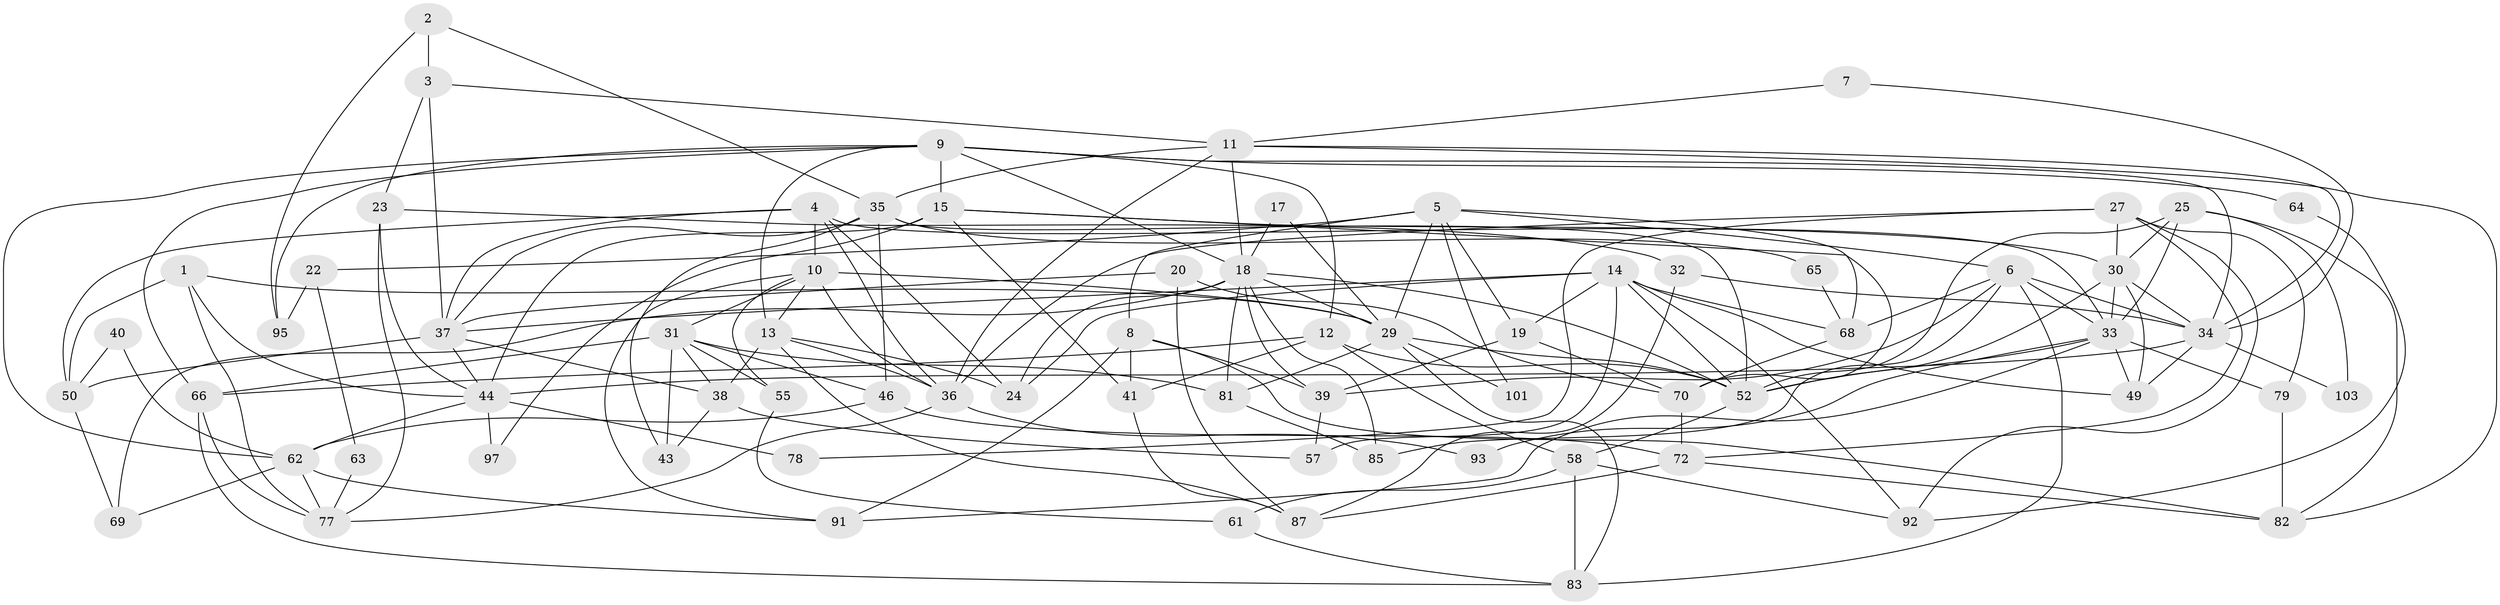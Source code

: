 // original degree distribution, {4: 0.35514018691588783, 3: 0.18691588785046728, 5: 0.205607476635514, 2: 0.14018691588785046, 6: 0.08411214953271028, 7: 0.018691588785046728, 8: 0.009345794392523364}
// Generated by graph-tools (version 1.1) at 2025/41/03/06/25 10:41:52]
// undirected, 71 vertices, 172 edges
graph export_dot {
graph [start="1"]
  node [color=gray90,style=filled];
  1;
  2;
  3;
  4 [super="+28"];
  5 [super="+98"];
  6 [super="+74"];
  7;
  8 [super="+80"];
  9 [super="+48"];
  10 [super="+21"];
  11 [super="+53"];
  12 [super="+16"];
  13 [super="+26"];
  14 [super="+67"];
  15 [super="+54"];
  17;
  18 [super="+89"];
  19 [super="+60"];
  20;
  22;
  23;
  24 [super="+47"];
  25;
  27 [super="+88"];
  29 [super="+51"];
  30 [super="+105"];
  31 [super="+56"];
  32 [super="+94"];
  33 [super="+73"];
  34 [super="+45"];
  35 [super="+107"];
  36 [super="+90"];
  37 [super="+42"];
  38;
  39 [super="+84"];
  40;
  41 [super="+76"];
  43;
  44 [super="+106"];
  46;
  49 [super="+99"];
  50 [super="+86"];
  52 [super="+59"];
  55;
  57;
  58;
  61 [super="+71"];
  62 [super="+104"];
  63;
  64;
  65;
  66;
  68 [super="+75"];
  69;
  70;
  72;
  77 [super="+96"];
  78;
  79;
  81;
  82 [super="+100"];
  83 [super="+102"];
  85;
  87;
  91;
  92;
  93;
  95;
  97;
  101;
  103;
  1 -- 50;
  1 -- 44;
  1 -- 29;
  1 -- 77;
  2 -- 3;
  2 -- 95;
  2 -- 35;
  3 -- 37;
  3 -- 23;
  3 -- 11;
  4 -- 36;
  4 -- 37;
  4 -- 24;
  4 -- 33;
  4 -- 10;
  4 -- 50;
  5 -- 29;
  5 -- 22;
  5 -- 19;
  5 -- 68;
  5 -- 6;
  5 -- 101;
  5 -- 8;
  6 -- 68;
  6 -- 33;
  6 -- 34;
  6 -- 85;
  6 -- 39;
  6 -- 83;
  7 -- 34;
  7 -- 11;
  8 -- 91;
  8 -- 41 [weight=2];
  8 -- 39;
  8 -- 82;
  9 -- 62;
  9 -- 12;
  9 -- 64;
  9 -- 95;
  9 -- 15;
  9 -- 66;
  9 -- 13;
  9 -- 18;
  9 -- 34;
  10 -- 29;
  10 -- 91;
  10 -- 13;
  10 -- 55;
  10 -- 36;
  10 -- 31;
  11 -- 82;
  11 -- 35;
  11 -- 18;
  11 -- 34;
  11 -- 36;
  12 -- 41;
  12 -- 66;
  12 -- 58;
  12 -- 52;
  13 -- 38;
  13 -- 87;
  13 -- 24;
  13 -- 36;
  14 -- 57;
  14 -- 19;
  14 -- 68;
  14 -- 37;
  14 -- 49;
  14 -- 52;
  14 -- 24;
  14 -- 92;
  15 -- 30;
  15 -- 70;
  15 -- 97;
  15 -- 41;
  15 -- 44;
  17 -- 18;
  17 -- 29;
  18 -- 29;
  18 -- 69;
  18 -- 52;
  18 -- 81;
  18 -- 85;
  18 -- 39;
  18 -- 24;
  19 -- 39;
  19 -- 70;
  20 -- 70;
  20 -- 87;
  20 -- 37;
  22 -- 95;
  22 -- 63;
  23 -- 44;
  23 -- 77;
  23 -- 32;
  25 -- 30;
  25 -- 52;
  25 -- 103;
  25 -- 33;
  25 -- 82;
  27 -- 72;
  27 -- 92;
  27 -- 78;
  27 -- 36;
  27 -- 79;
  27 -- 30;
  29 -- 52;
  29 -- 81;
  29 -- 101;
  29 -- 83;
  30 -- 52;
  30 -- 33;
  30 -- 34;
  30 -- 49;
  31 -- 46;
  31 -- 55;
  31 -- 81;
  31 -- 66;
  31 -- 38;
  31 -- 43;
  32 -- 34;
  32 -- 87;
  33 -- 49;
  33 -- 91;
  33 -- 52 [weight=2];
  33 -- 93;
  33 -- 79;
  34 -- 44;
  34 -- 103;
  34 -- 49;
  35 -- 43;
  35 -- 37;
  35 -- 52;
  35 -- 65;
  35 -- 46;
  36 -- 93 [weight=2];
  36 -- 77;
  37 -- 50;
  37 -- 38;
  37 -- 44;
  38 -- 43;
  38 -- 57;
  39 -- 57;
  40 -- 50;
  40 -- 62;
  41 -- 87;
  44 -- 62;
  44 -- 97;
  44 -- 78;
  46 -- 72;
  46 -- 62;
  50 -- 69;
  52 -- 58;
  55 -- 61;
  58 -- 83;
  58 -- 92;
  58 -- 61;
  61 -- 83;
  62 -- 69;
  62 -- 91;
  62 -- 77;
  63 -- 77;
  64 -- 92;
  65 -- 68;
  66 -- 83;
  66 -- 77;
  68 -- 70;
  70 -- 72;
  72 -- 87;
  72 -- 82;
  79 -- 82;
  81 -- 85;
}
